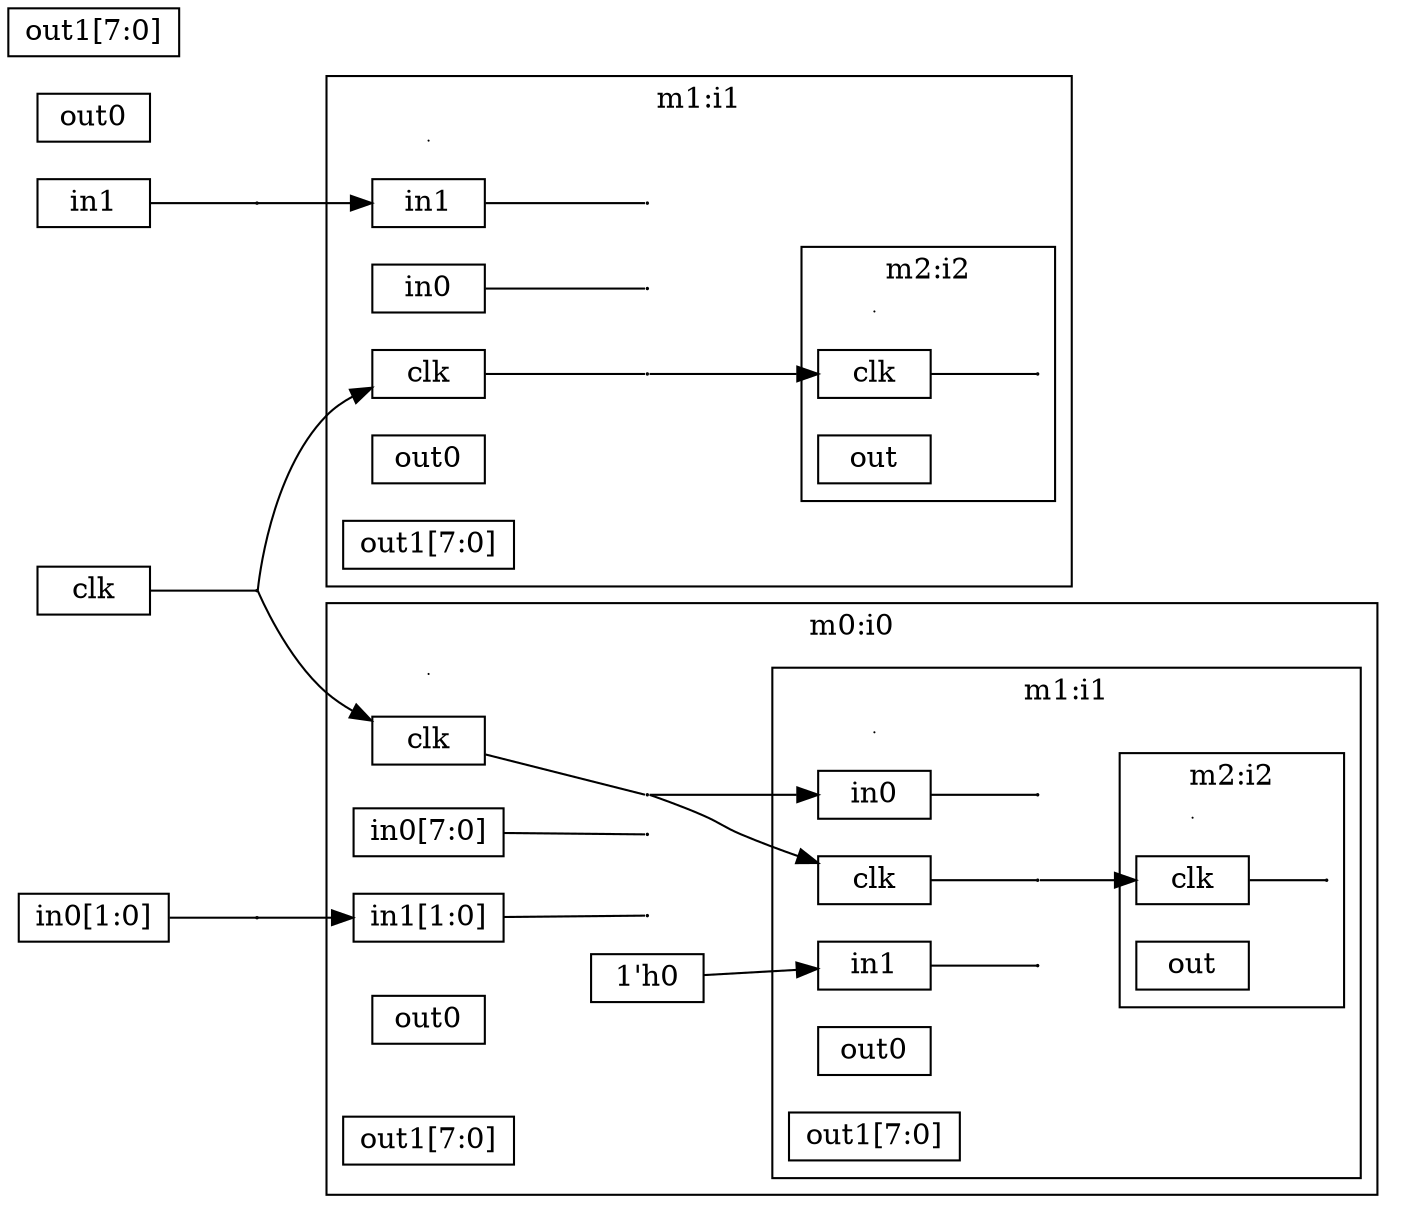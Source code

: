 
digraph {
    rankdir="LR";
    overlap = false;
    splines = true;
    node [shape = box, height=0.1];
    edge [labelfloat=false];

subgraph cluster0 {
  graph [label = "m0:i0"];
tmp0[width=0.0, height=0.0, shape=point];
subgraph cluster1 {
  graph [label = "m1:i1"];
tmp1[width=0.0, height=0.0, shape=point];
subgraph cluster2 {
  graph [label = "m2:i2"];
tmp2[width=0.0, height=0.0, shape=point];
_i0_i1_i2_clk[label = "clk"];
_i0_i1_i2_out[label = "out"];
_i0_i1_i2_clk_br[width=0.01, height=0.01, shape=point];
_i0_i1_i2_clk -> _i0_i1_i2_clk_br[dir = none];
}
_i0_i1_clk[label = "clk"];
_i0_i1_in0[label = "in0"];
_i0_i1_in1[label = "in1"];
_i0_i1_out0[label = "out0"];
_i0_i1_out1[label = "out1[7:0]"];
_i0_i1_clk_br[width=0.01, height=0.01, shape=point];
_i0_i1_clk -> _i0_i1_clk_br[dir = none];
_i0_i1_in0_br[width=0.01, height=0.01, shape=point];
_i0_i1_in0 -> _i0_i1_in0_br[dir = none];
_i0_i1_in1_br[width=0.01, height=0.01, shape=point];
_i0_i1_in1 -> _i0_i1_in1_br[dir = none];
_i0_i1_clk_br -> _i0_i1_i2_clk[label = " "];
}
_i0_clk[label = "clk"];
_i0_in0[label = "in0[7:0]"];
_i0_in1[label = "in1[1:0]"];
_i0_out0[label = "out0"];
_i0_out1[label = "out1[7:0]"];
_i0_clk_br[width=0.01, height=0.01, shape=point];
_i0_clk -> _i0_clk_br[dir = none];
_i0_in0_br[width=0.01, height=0.01, shape=point];
_i0_in0 -> _i0_in0_br[dir = none];
_i0_in1_br[width=0.01, height=0.01, shape=point];
_i0_in1 -> _i0_in1_br[dir = none];
_i0_clk_br -> _i0_i1_clk[label = " "];
_i0_clk_br -> _i0_i1_in0[label = " "];
_i0_const_i1in1[label = "1'h0"];
_i0_const_i1in1 -> _i0_i1_in1[label = " "];
}
subgraph cluster3 {
  graph [label = "m1:i1"];
tmp3[width=0.0, height=0.0, shape=point];
subgraph cluster4 {
  graph [label = "m2:i2"];
tmp4[width=0.0, height=0.0, shape=point];
_i1_i2_clk[label = "clk"];
_i1_i2_out[label = "out"];
_i1_i2_clk_br[width=0.01, height=0.01, shape=point];
_i1_i2_clk -> _i1_i2_clk_br[dir = none];
}
_i1_clk[label = "clk"];
_i1_in0[label = "in0"];
_i1_in1[label = "in1"];
_i1_out0[label = "out0"];
_i1_out1[label = "out1[7:0]"];
_i1_clk_br[width=0.01, height=0.01, shape=point];
_i1_clk -> _i1_clk_br[dir = none];
_i1_in0_br[width=0.01, height=0.01, shape=point];
_i1_in0 -> _i1_in0_br[dir = none];
_i1_in1_br[width=0.01, height=0.01, shape=point];
_i1_in1 -> _i1_in1_br[dir = none];
_i1_clk_br -> _i1_i2_clk[label = " "];
}
_clk[label = "clk"];
_in0[label = "in0[1:0]"];
_in1[label = "in1"];
_out0[label = "out0"];
_out1[label = "out1[7:0]"];
_clk_br[width=0.01, height=0.01, shape=point];
_clk -> _clk_br[dir = none];
_in0_br[width=0.01, height=0.01, shape=point];
_in0 -> _in0_br[dir = none];
_in1_br[width=0.01, height=0.01, shape=point];
_in1 -> _in1_br[dir = none];
_clk_br -> _i0_clk[label = " "];
_in0_br -> _i0_in1[label = " "];
_clk_br -> _i1_clk[label = " "];
_in1_br -> _i1_in1[label = " "];
}
